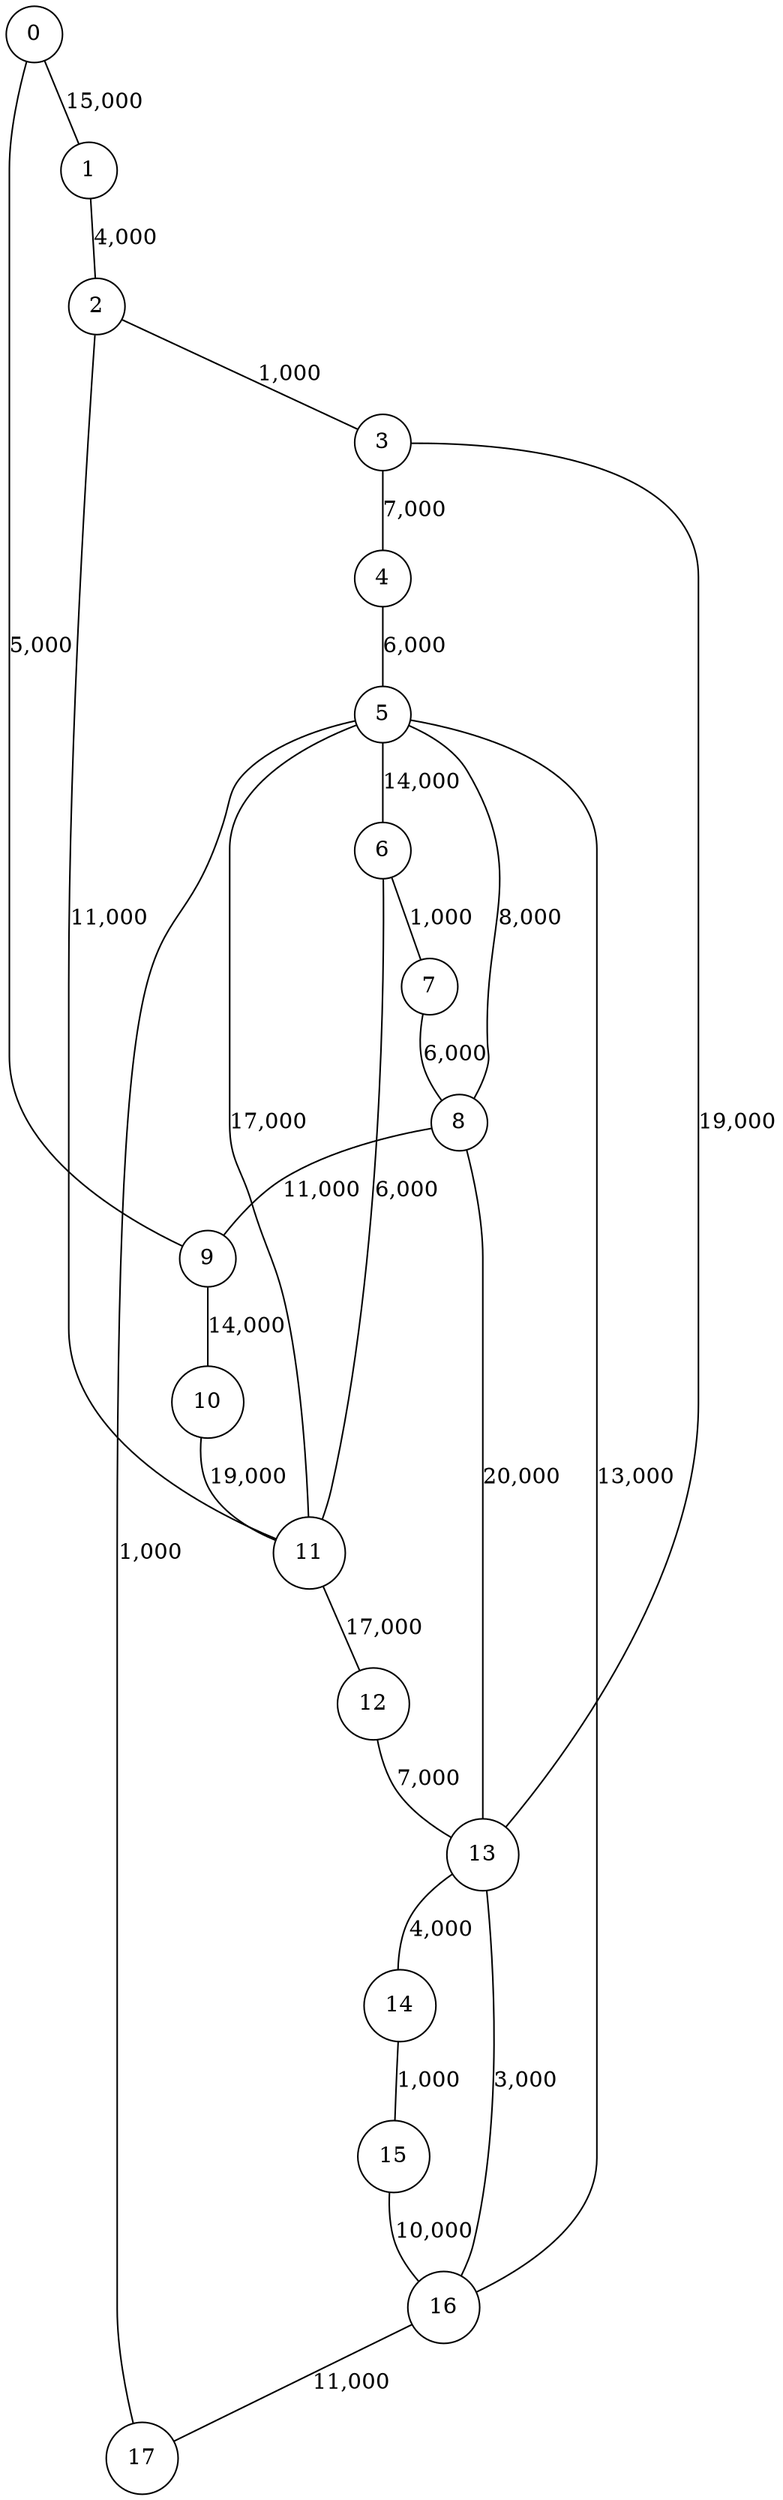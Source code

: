 graph G {
  overlap=false; splines=true; fontsize=10;
  0 [shape=circle];
  1 [shape=circle];
  2 [shape=circle];
  3 [shape=circle];
  4 [shape=circle];
  5 [shape=circle];
  6 [shape=circle];
  7 [shape=circle];
  8 [shape=circle];
  9 [shape=circle];
  10 [shape=circle];
  11 [shape=circle];
  12 [shape=circle];
  13 [shape=circle];
  14 [shape=circle];
  15 [shape=circle];
  16 [shape=circle];
  17 [shape=circle];
  0 -- 9 [label="5,000"];
  0 -- 1 [label="15,000"];
  1 -- 2 [label="4,000"];
  2 -- 11 [label="11,000"];
  2 -- 3 [label="1,000"];
  3 -- 4 [label="7,000"];
  3 -- 13 [label="19,000"];
  4 -- 5 [label="6,000"];
  5 -- 11 [label="17,000"];
  5 -- 17 [label="1,000"];
  5 -- 6 [label="14,000"];
  5 -- 16 [label="13,000"];
  5 -- 8 [label="8,000"];
  6 -- 7 [label="1,000"];
  6 -- 11 [label="6,000"];
  7 -- 8 [label="6,000"];
  8 -- 9 [label="11,000"];
  8 -- 13 [label="20,000"];
  9 -- 10 [label="14,000"];
  10 -- 11 [label="19,000"];
  11 -- 12 [label="17,000"];
  12 -- 13 [label="7,000"];
  13 -- 16 [label="3,000"];
  13 -- 14 [label="4,000"];
  14 -- 15 [label="1,000"];
  15 -- 16 [label="10,000"];
  16 -- 17 [label="11,000"];
}
